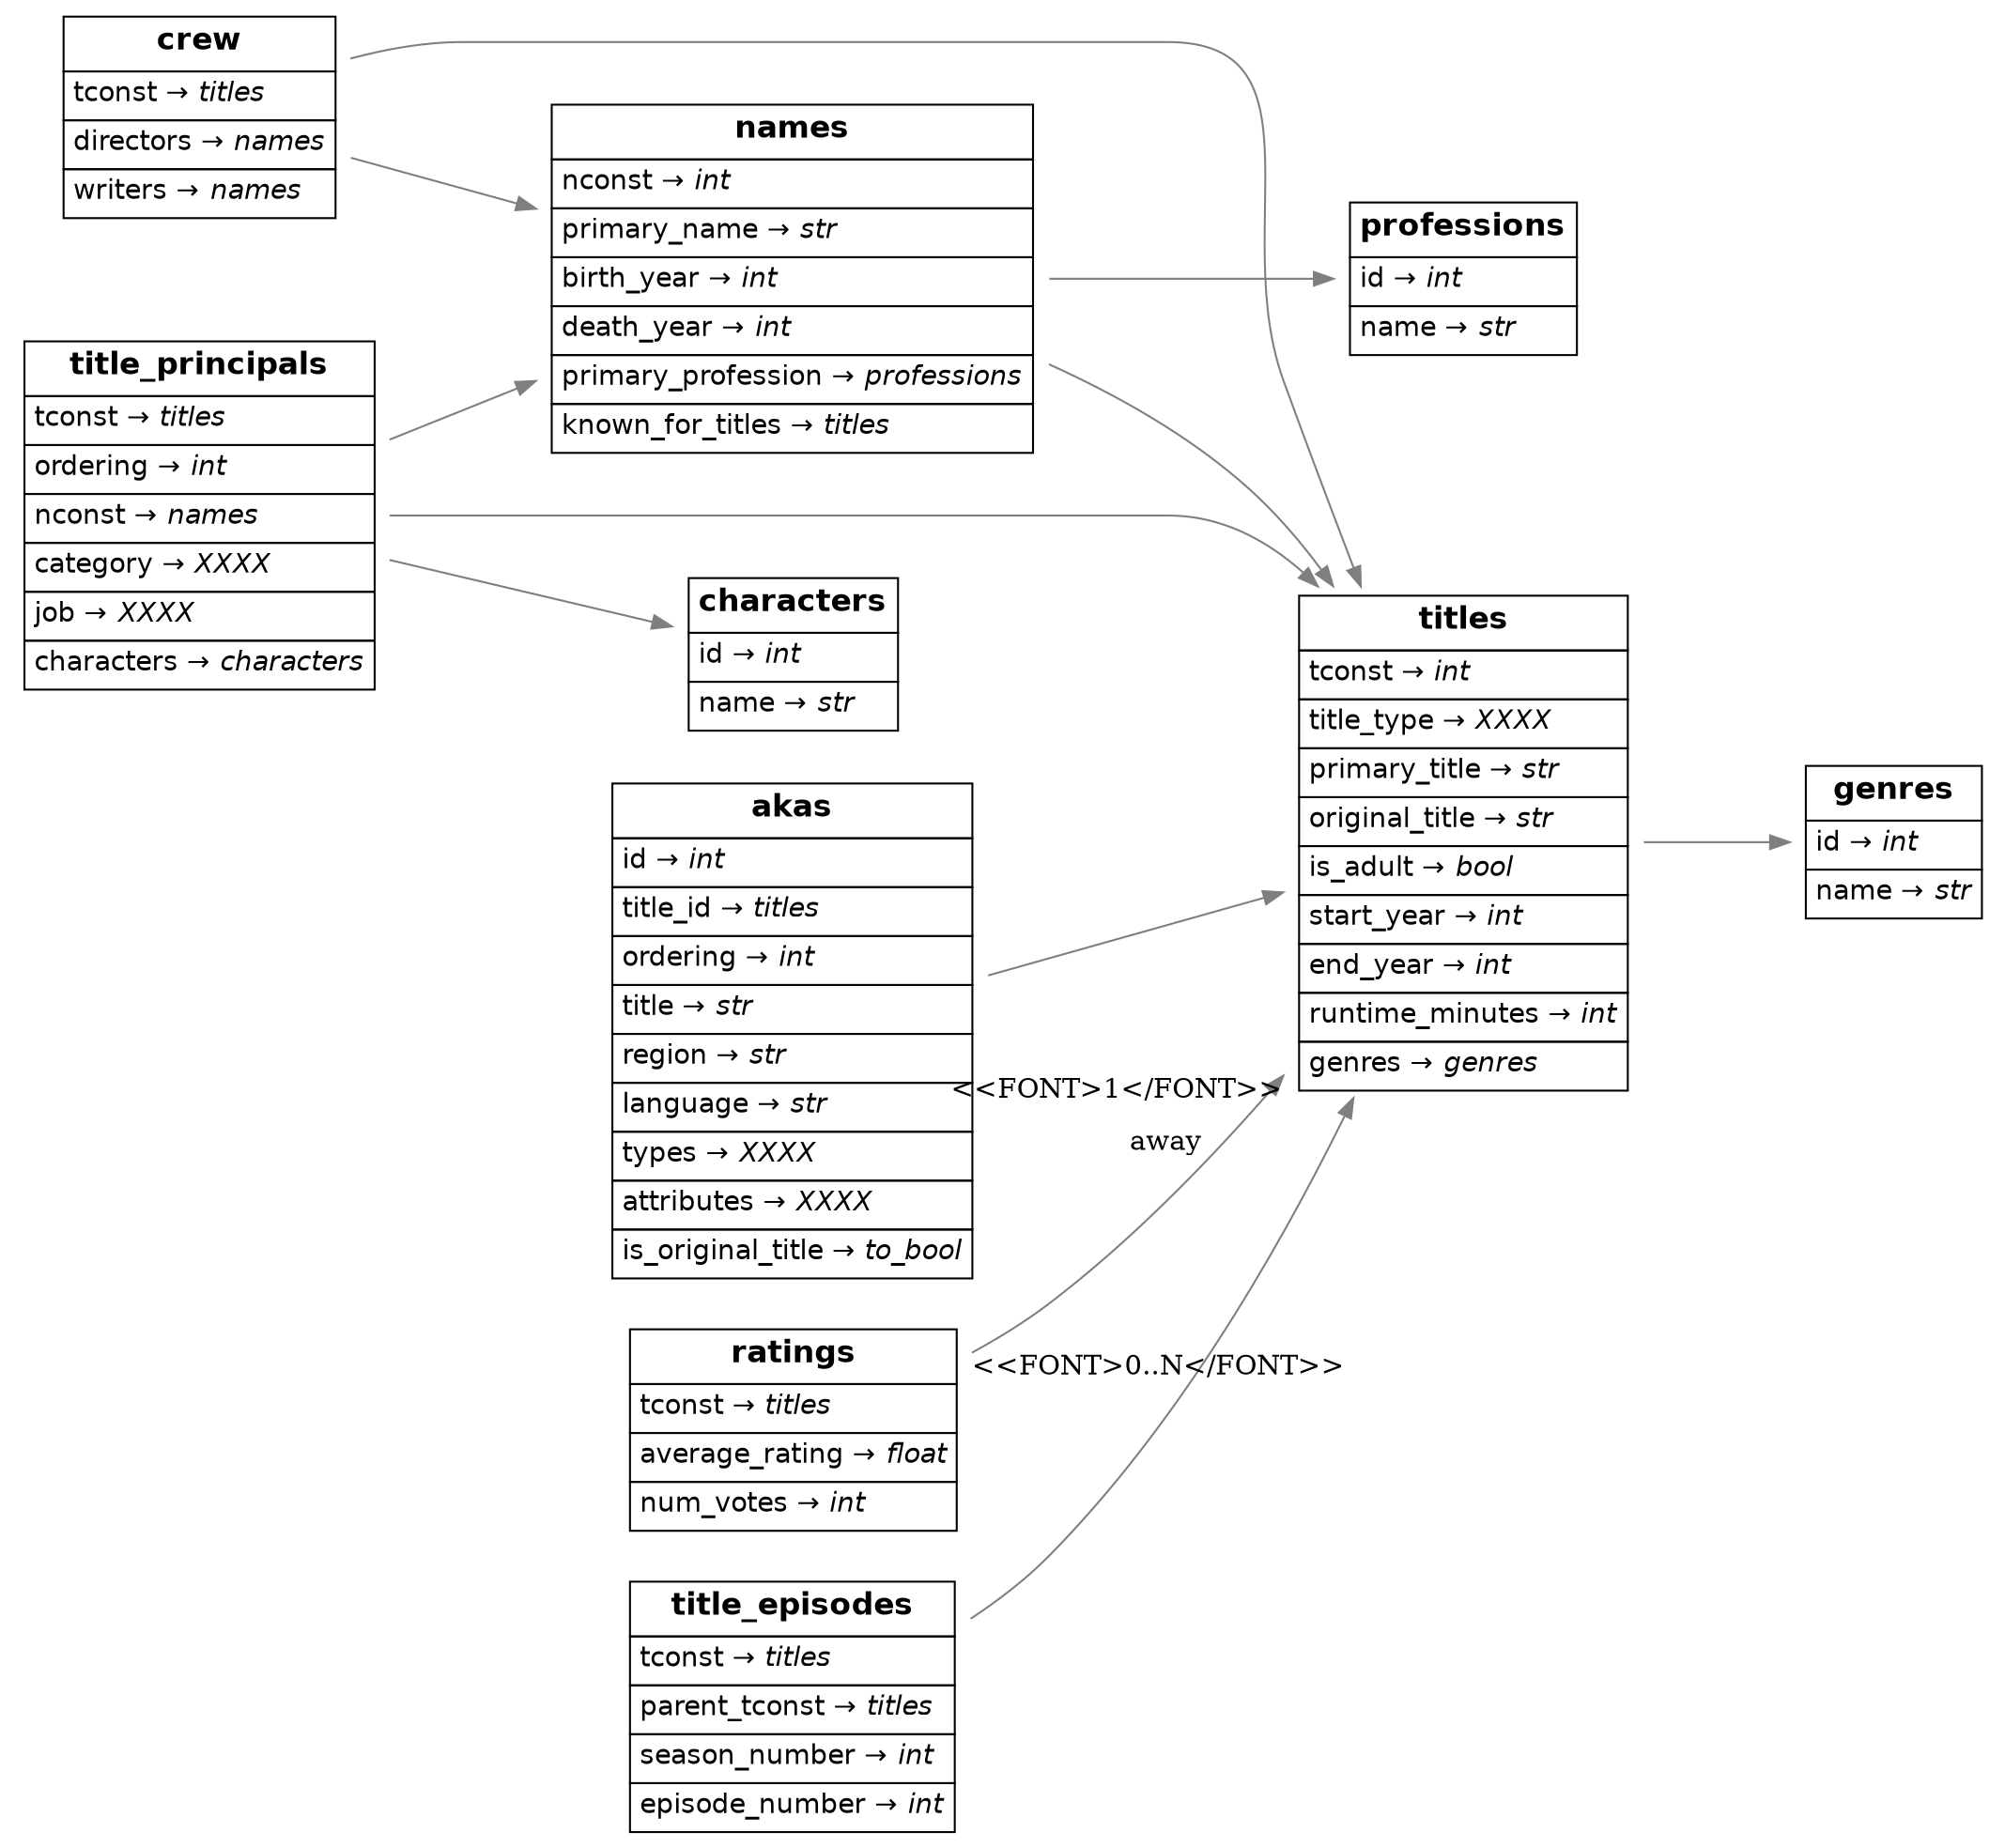 strict digraph "" {
	graph [labeljust=l,
		labelloc=t,
		overlap=False,
		rankdir=LR,
		splines=spline
	];
	node [label="\N",
		shape=plaintext
	];
	edge [color=gray50,
		minlen=2,
		style=solid
	];
	names	[label=<<font face="helvetica"><table border="0" cellborder="1" cellpadding="4" cellspacing="0"><tr><td><b><font point-size="16">names</font></b></td></tr><tr><td align="left"><font>nconst &rarr; <i>int</i></font></td></tr><tr><td align="left"><font>primary_name &rarr; <i>str</i></font></td></tr><tr><td align="left"><font>birth_year &rarr; <i>int</i></font></td></tr><tr><td align="left"><font>death_year &rarr; <i>int</i></font></td></tr><tr><td align="left"><font>primary_profession &rarr; <i>professions</i></font></td></tr><tr><td align="left"><font>known_for_titles &rarr; <i>titles</i></font></td></tr></table></font>>];
	titles	[label=<<font face="helvetica"><table border="0" cellborder="1" cellpadding="4" cellspacing="0"><tr><td><b><font point-size="16">titles</font></b></td></tr><tr><td align="left"><font>tconst &rarr; <i>int</i></font></td></tr><tr><td align="left"><font>title_type &rarr; <i>XXXX</i></font></td></tr><tr><td align="left"><font>primary_title &rarr; <i>str</i></font></td></tr><tr><td align="left"><font>original_title &rarr; <i>str</i></font></td></tr><tr><td align="left"><font>is_adult &rarr; <i>bool</i></font></td></tr><tr><td align="left"><font>start_year &rarr; <i>int</i></font></td></tr><tr><td align="left"><font>end_year &rarr; <i>int</i></font></td></tr><tr><td align="left"><font>runtime_minutes &rarr; <i>int</i></font></td></tr><tr><td align="left"><font>genres &rarr; <i>genres</i></font></td></tr></table></font>>];
	names -> titles;
	professions	[label=<<font face="helvetica"><table border="0" cellborder="1" cellpadding="4" cellspacing="0"><tr><td><b><font point-size="16">professions</font></b></td></tr><tr><td align="left"><font>id &rarr; <i>int</i></font></td></tr><tr><td align="left"><font>name &rarr; <i>str</i></font></td></tr></table></font>>];
	names -> professions;
	genres	[label=<<font face="helvetica"><table border="0" cellborder="1" cellpadding="4" cellspacing="0"><tr><td><b><font point-size="16">genres</font></b></td></tr><tr><td align="left"><font>id &rarr; <i>int</i></font></td></tr><tr><td align="left"><font>name &rarr; <i>str</i></font></td></tr></table></font>>];
	titles -> genres;
	akas	[label=<<font face="helvetica"><table border="0" cellborder="1" cellpadding="4" cellspacing="0"><tr><td><b><font point-size="16">akas</font></b></td></tr><tr><td align="left"><font>id &rarr; <i>int</i></font></td></tr><tr><td align="left"><font>title_id &rarr; <i>titles</i></font></td></tr><tr><td align="left"><font>ordering &rarr; <i>int</i></font></td></tr><tr><td align="left"><font>title &rarr; <i>str</i></font></td></tr><tr><td align="left"><font>region &rarr; <i>str</i></font></td></tr><tr><td align="left"><font>language &rarr; <i>str</i></font></td></tr><tr><td align="left"><font>types &rarr; <i>XXXX</i></font></td></tr><tr><td align="left"><font>attributes &rarr; <i>XXXX</i></font></td></tr><tr><td align="left"><font>is_original_title &rarr; <i>to_bool</i></font></td></tr></table></font>>];
	akas -> titles;
	crew	[label=<<font face="helvetica"><table border="0" cellborder="1" cellpadding="4" cellspacing="0"><tr><td><b><font point-size="16">crew</font></b></td></tr><tr><td align="left"><font>tconst &rarr; <i>titles</i></font></td></tr><tr><td align="left"><font>directors &rarr; <i>names</i></font></td></tr><tr><td align="left"><font>writers &rarr; <i>names</i></font></td></tr></table></font>>];
	crew -> names;
	crew -> titles;
	title_episodes	[label=<<font face="helvetica"><table border="0" cellborder="1" cellpadding="4" cellspacing="0"><tr><td><b><font point-size="16">title_episodes</font></b></td></tr><tr><td align="left"><font>tconst &rarr; <i>titles</i></font></td></tr><tr><td align="left"><font>parent_tconst &rarr; <i>titles</i></font></td></tr><tr><td align="left"><font>season_number &rarr; <i>int</i></font></td></tr><tr><td align="left"><font>episode_number &rarr; <i>int</i></font></td></tr></table></font>>];
	title_episodes -> titles;
	title_principals	[label=<<font face="helvetica"><table border="0" cellborder="1" cellpadding="4" cellspacing="0"><tr><td><b><font point-size="16">title_principals</font></b></td></tr><tr><td align="left"><font>tconst &rarr; <i>titles</i></font></td></tr><tr><td align="left"><font>ordering &rarr; <i>int</i></font></td></tr><tr><td align="left"><font>nconst &rarr; <i>names</i></font></td></tr><tr><td align="left"><font>category &rarr; <i>XXXX</i></font></td></tr><tr><td align="left"><font>job &rarr; <i>XXXX</i></font></td></tr><tr><td align="left"><font>characters &rarr; <i>characters</i></font></td></tr></table></font>>];
	title_principals -> names;
	title_principals -> titles;
	characters	[label=<<font face="helvetica"><table border="0" cellborder="1" cellpadding="4" cellspacing="0"><tr><td><b><font point-size="16">characters</font></b></td></tr><tr><td align="left"><font>id &rarr; <i>int</i></font></td></tr><tr><td align="left"><font>name &rarr; <i>str</i></font></td></tr></table></font>>];
	title_principals -> characters;
	ratings	[label=<<font face="helvetica"><table border="0" cellborder="1" cellpadding="4" cellspacing="0"><tr><td><b><font point-size="16">ratings</font></b></td></tr><tr><td align="left"><font>tconst &rarr; <i>titles</i></font></td></tr><tr><td align="left"><font>average_rating &rarr; <i>float</i></font></td></tr><tr><td align="left"><font>num_votes &rarr; <i>int</i></font></td></tr></table></font>>];
	ratings -> titles	[headlabel="<<FONT>1</FONT>>",
		label=<<FONT> away </FONT>>,
		taillabel="<<FONT>0..N</FONT>>"];
}
